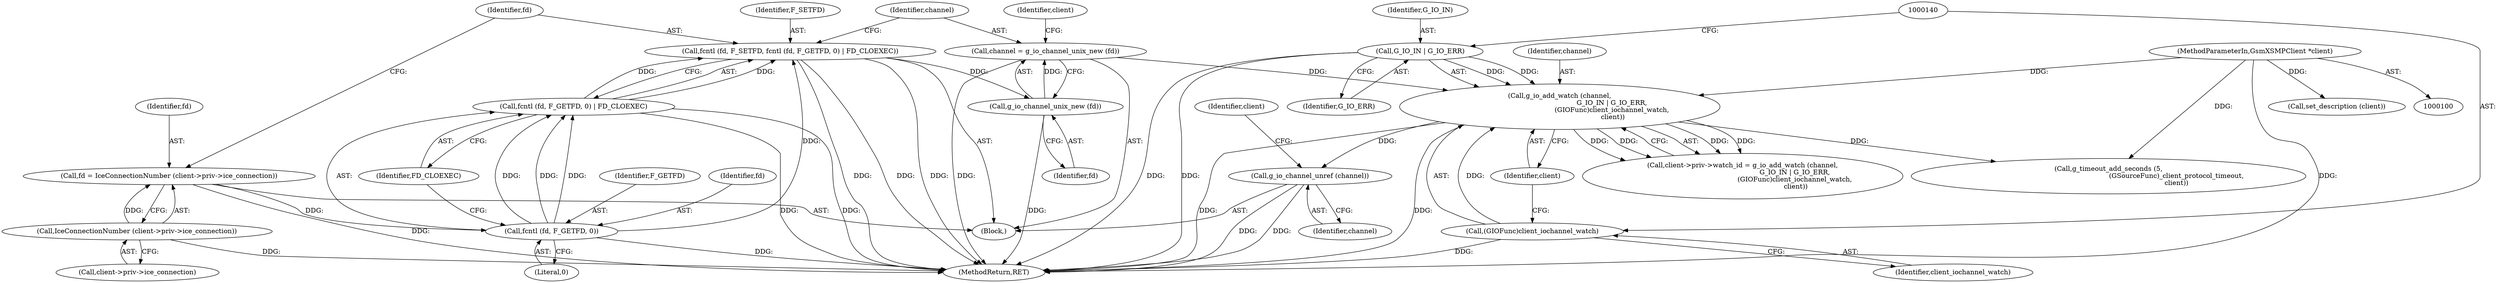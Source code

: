 digraph "0_gnome-session_b0dc999e0b45355314616321dbb6cb71e729fc9d_2@pointer" {
"1000143" [label="(Call,g_io_channel_unref (channel))"];
"1000134" [label="(Call,g_io_add_watch (channel,\n                                                 G_IO_IN | G_IO_ERR,\n                                                 (GIOFunc)client_iochannel_watch,\n                                                  client))"];
"1000124" [label="(Call,channel = g_io_channel_unix_new (fd))"];
"1000126" [label="(Call,g_io_channel_unix_new (fd))"];
"1000115" [label="(Call,fcntl (fd, F_SETFD, fcntl (fd, F_GETFD, 0) | FD_CLOEXEC))"];
"1000119" [label="(Call,fcntl (fd, F_GETFD, 0))"];
"1000107" [label="(Call,fd = IceConnectionNumber (client->priv->ice_connection))"];
"1000109" [label="(Call,IceConnectionNumber (client->priv->ice_connection))"];
"1000118" [label="(Call,fcntl (fd, F_GETFD, 0) | FD_CLOEXEC)"];
"1000136" [label="(Call,G_IO_IN | G_IO_ERR)"];
"1000139" [label="(Call,(GIOFunc)client_iochannel_watch)"];
"1000101" [label="(MethodParameterIn,GsmXSMPClient *client)"];
"1000115" [label="(Call,fcntl (fd, F_SETFD, fcntl (fd, F_GETFD, 0) | FD_CLOEXEC))"];
"1000126" [label="(Call,g_io_channel_unix_new (fd))"];
"1000108" [label="(Identifier,fd)"];
"1000122" [label="(Literal,0)"];
"1000123" [label="(Identifier,FD_CLOEXEC)"];
"1000144" [label="(Identifier,channel)"];
"1000142" [label="(Identifier,client)"];
"1000118" [label="(Call,fcntl (fd, F_GETFD, 0) | FD_CLOEXEC)"];
"1000138" [label="(Identifier,G_IO_ERR)"];
"1000141" [label="(Identifier,client_iochannel_watch)"];
"1000143" [label="(Call,g_io_channel_unref (channel))"];
"1000102" [label="(Block,)"];
"1000134" [label="(Call,g_io_add_watch (channel,\n                                                 G_IO_IN | G_IO_ERR,\n                                                 (GIOFunc)client_iochannel_watch,\n                                                  client))"];
"1000151" [label="(Call,g_timeout_add_seconds (5,\n                                                                (GSourceFunc)_client_protocol_timeout,\n                                                                client))"];
"1000110" [label="(Call,client->priv->ice_connection)"];
"1000135" [label="(Identifier,channel)"];
"1000137" [label="(Identifier,G_IO_IN)"];
"1000116" [label="(Identifier,fd)"];
"1000125" [label="(Identifier,channel)"];
"1000107" [label="(Call,fd = IceConnectionNumber (client->priv->ice_connection))"];
"1000121" [label="(Identifier,F_GETFD)"];
"1000120" [label="(Identifier,fd)"];
"1000166" [label="(MethodReturn,RET)"];
"1000136" [label="(Call,G_IO_IN | G_IO_ERR)"];
"1000117" [label="(Identifier,F_SETFD)"];
"1000148" [label="(Identifier,client)"];
"1000139" [label="(Call,(GIOFunc)client_iochannel_watch)"];
"1000157" [label="(Call,set_description (client))"];
"1000119" [label="(Call,fcntl (fd, F_GETFD, 0))"];
"1000127" [label="(Identifier,fd)"];
"1000109" [label="(Call,IceConnectionNumber (client->priv->ice_connection))"];
"1000101" [label="(MethodParameterIn,GsmXSMPClient *client)"];
"1000128" [label="(Call,client->priv->watch_id = g_io_add_watch (channel,\n                                                 G_IO_IN | G_IO_ERR,\n                                                 (GIOFunc)client_iochannel_watch,\n                                                  client))"];
"1000131" [label="(Identifier,client)"];
"1000124" [label="(Call,channel = g_io_channel_unix_new (fd))"];
"1000143" -> "1000102"  [label="AST: "];
"1000143" -> "1000144"  [label="CFG: "];
"1000144" -> "1000143"  [label="AST: "];
"1000148" -> "1000143"  [label="CFG: "];
"1000143" -> "1000166"  [label="DDG: "];
"1000143" -> "1000166"  [label="DDG: "];
"1000134" -> "1000143"  [label="DDG: "];
"1000134" -> "1000128"  [label="AST: "];
"1000134" -> "1000142"  [label="CFG: "];
"1000135" -> "1000134"  [label="AST: "];
"1000136" -> "1000134"  [label="AST: "];
"1000139" -> "1000134"  [label="AST: "];
"1000142" -> "1000134"  [label="AST: "];
"1000128" -> "1000134"  [label="CFG: "];
"1000134" -> "1000166"  [label="DDG: "];
"1000134" -> "1000166"  [label="DDG: "];
"1000134" -> "1000128"  [label="DDG: "];
"1000134" -> "1000128"  [label="DDG: "];
"1000134" -> "1000128"  [label="DDG: "];
"1000134" -> "1000128"  [label="DDG: "];
"1000124" -> "1000134"  [label="DDG: "];
"1000136" -> "1000134"  [label="DDG: "];
"1000136" -> "1000134"  [label="DDG: "];
"1000139" -> "1000134"  [label="DDG: "];
"1000101" -> "1000134"  [label="DDG: "];
"1000134" -> "1000151"  [label="DDG: "];
"1000124" -> "1000102"  [label="AST: "];
"1000124" -> "1000126"  [label="CFG: "];
"1000125" -> "1000124"  [label="AST: "];
"1000126" -> "1000124"  [label="AST: "];
"1000131" -> "1000124"  [label="CFG: "];
"1000124" -> "1000166"  [label="DDG: "];
"1000126" -> "1000124"  [label="DDG: "];
"1000126" -> "1000127"  [label="CFG: "];
"1000127" -> "1000126"  [label="AST: "];
"1000126" -> "1000166"  [label="DDG: "];
"1000115" -> "1000126"  [label="DDG: "];
"1000115" -> "1000102"  [label="AST: "];
"1000115" -> "1000118"  [label="CFG: "];
"1000116" -> "1000115"  [label="AST: "];
"1000117" -> "1000115"  [label="AST: "];
"1000118" -> "1000115"  [label="AST: "];
"1000125" -> "1000115"  [label="CFG: "];
"1000115" -> "1000166"  [label="DDG: "];
"1000115" -> "1000166"  [label="DDG: "];
"1000115" -> "1000166"  [label="DDG: "];
"1000119" -> "1000115"  [label="DDG: "];
"1000118" -> "1000115"  [label="DDG: "];
"1000118" -> "1000115"  [label="DDG: "];
"1000119" -> "1000118"  [label="AST: "];
"1000119" -> "1000122"  [label="CFG: "];
"1000120" -> "1000119"  [label="AST: "];
"1000121" -> "1000119"  [label="AST: "];
"1000122" -> "1000119"  [label="AST: "];
"1000123" -> "1000119"  [label="CFG: "];
"1000119" -> "1000166"  [label="DDG: "];
"1000119" -> "1000118"  [label="DDG: "];
"1000119" -> "1000118"  [label="DDG: "];
"1000119" -> "1000118"  [label="DDG: "];
"1000107" -> "1000119"  [label="DDG: "];
"1000107" -> "1000102"  [label="AST: "];
"1000107" -> "1000109"  [label="CFG: "];
"1000108" -> "1000107"  [label="AST: "];
"1000109" -> "1000107"  [label="AST: "];
"1000116" -> "1000107"  [label="CFG: "];
"1000107" -> "1000166"  [label="DDG: "];
"1000109" -> "1000107"  [label="DDG: "];
"1000109" -> "1000110"  [label="CFG: "];
"1000110" -> "1000109"  [label="AST: "];
"1000109" -> "1000166"  [label="DDG: "];
"1000118" -> "1000123"  [label="CFG: "];
"1000123" -> "1000118"  [label="AST: "];
"1000118" -> "1000166"  [label="DDG: "];
"1000118" -> "1000166"  [label="DDG: "];
"1000136" -> "1000138"  [label="CFG: "];
"1000137" -> "1000136"  [label="AST: "];
"1000138" -> "1000136"  [label="AST: "];
"1000140" -> "1000136"  [label="CFG: "];
"1000136" -> "1000166"  [label="DDG: "];
"1000136" -> "1000166"  [label="DDG: "];
"1000139" -> "1000141"  [label="CFG: "];
"1000140" -> "1000139"  [label="AST: "];
"1000141" -> "1000139"  [label="AST: "];
"1000142" -> "1000139"  [label="CFG: "];
"1000139" -> "1000166"  [label="DDG: "];
"1000101" -> "1000100"  [label="AST: "];
"1000101" -> "1000166"  [label="DDG: "];
"1000101" -> "1000151"  [label="DDG: "];
"1000101" -> "1000157"  [label="DDG: "];
}
